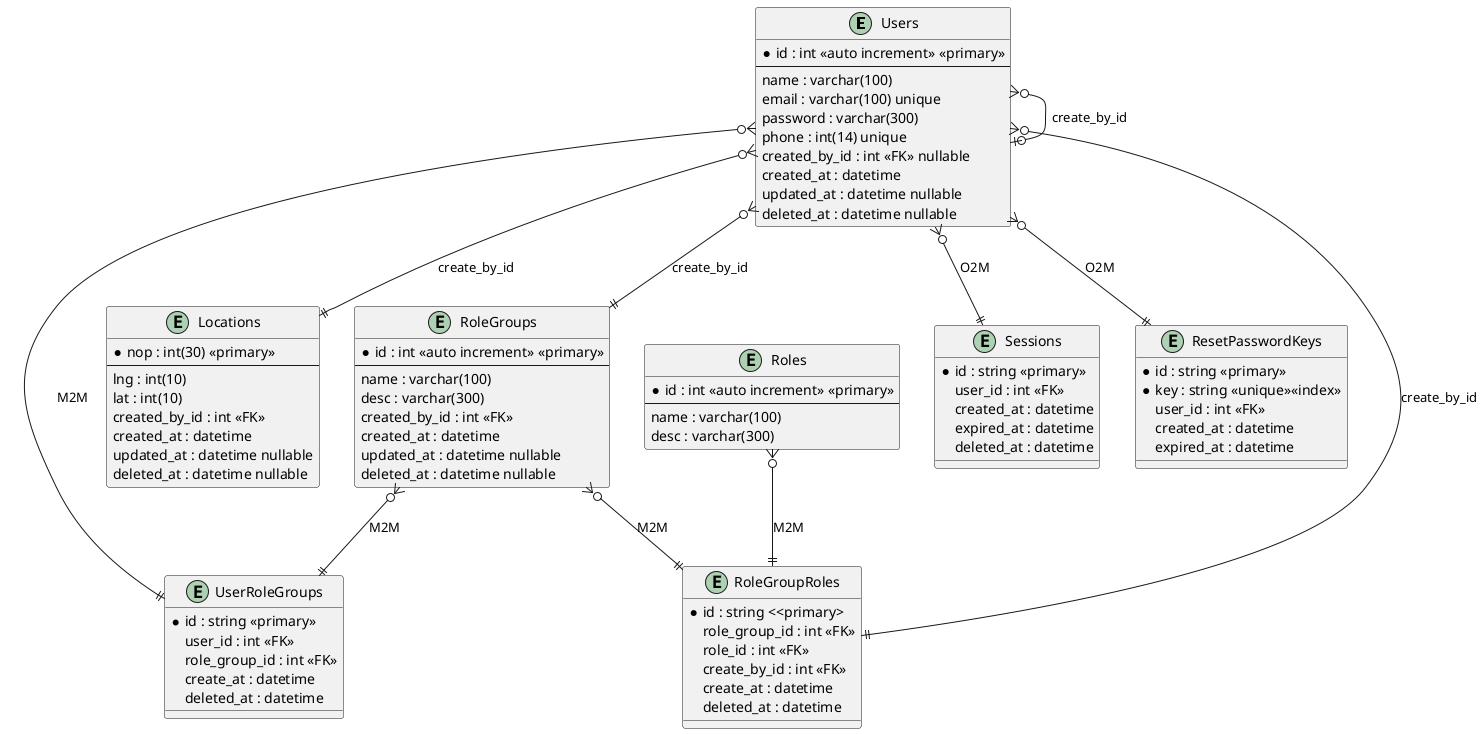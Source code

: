 @startuml

entity Users {
    *id : int <<auto increment>> <<primary>>
    --
    name : varchar(100)
    email : varchar(100) unique
    password : varchar(300)
    phone : int(14) unique
    created_by_id : int <<FK>> nullable
    created_at : datetime
    updated_at : datetime nullable
    deleted_at : datetime nullable
}

entity Roles {
    *id : int <<auto increment>> <<primary>>
    --
    name : varchar(100)
    desc : varchar(300)
}

entity RoleGroups {
    *id : int <<auto increment>> <<primary>>
    --
    name : varchar(100)
    desc : varchar(300)
    created_by_id : int <<FK>>
    created_at : datetime
    updated_at : datetime nullable
    deleted_at : datetime nullable
}

entity Locations {
    *nop : int(30) <<primary>>
    --
    lng : int(10)
    lat : int(10)
    created_by_id : int <<FK>>
    created_at : datetime
    updated_at : datetime nullable
    deleted_at : datetime nullable
}

entity UserRoleGroups {
    * id : string <<primary>>
    user_id : int <<FK>>
    role_group_id : int <<FK>>
    create_at : datetime
    deleted_at : datetime
}

entity RoleGroupRoles {
    * id : string <<primary>
    role_group_id : int <<FK>>
    role_id : int <<FK>>
    create_by_id : int <<FK>>
    create_at : datetime
    deleted_at : datetime
}

entity Sessions {
    * id : string <<primary>>
    user_id : int <<FK>>
    created_at : datetime
    expired_at : datetime
    deleted_at : datetime
}

entity ResetPasswordKeys {
    * id : string <<primary>>
    * key : string <<unique>><<index>>
    user_id : int <<FK>>
    created_at : datetime
    expired_at : datetime
}

Users }o--o| Users : create_by_id
Users }o--|| Locations : create_by_id
Users }o--|| RoleGroups : create_by_id
Users }o--|| RoleGroupRoles : create_by_id

Users }o--|| Sessions : O2M
Users }o--|| ResetPasswordKeys : O2M
Users }o--|| UserRoleGroups : M2M
Roles }o--|| RoleGroupRoles : M2M
RoleGroups }o--|| UserRoleGroups : M2M
RoleGroups }o--|| RoleGroupRoles : M2M


@enduml